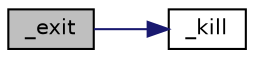 digraph "_exit"
{
 // LATEX_PDF_SIZE
  edge [fontname="Helvetica",fontsize="10",labelfontname="Helvetica",labelfontsize="10"];
  node [fontname="Helvetica",fontsize="10",shape=record];
  rankdir="LR";
  Node1 [label="_exit",height=0.2,width=0.4,color="black", fillcolor="grey75", style="filled", fontcolor="black",tooltip=" "];
  Node1 -> Node2 [color="midnightblue",fontsize="10",style="solid"];
  Node2 [label="_kill",height=0.2,width=0.4,color="black", fillcolor="white", style="filled",URL="$syscalls_8c.html#a062a5101199c3128edd5170f2575bb10",tooltip=" "];
}
